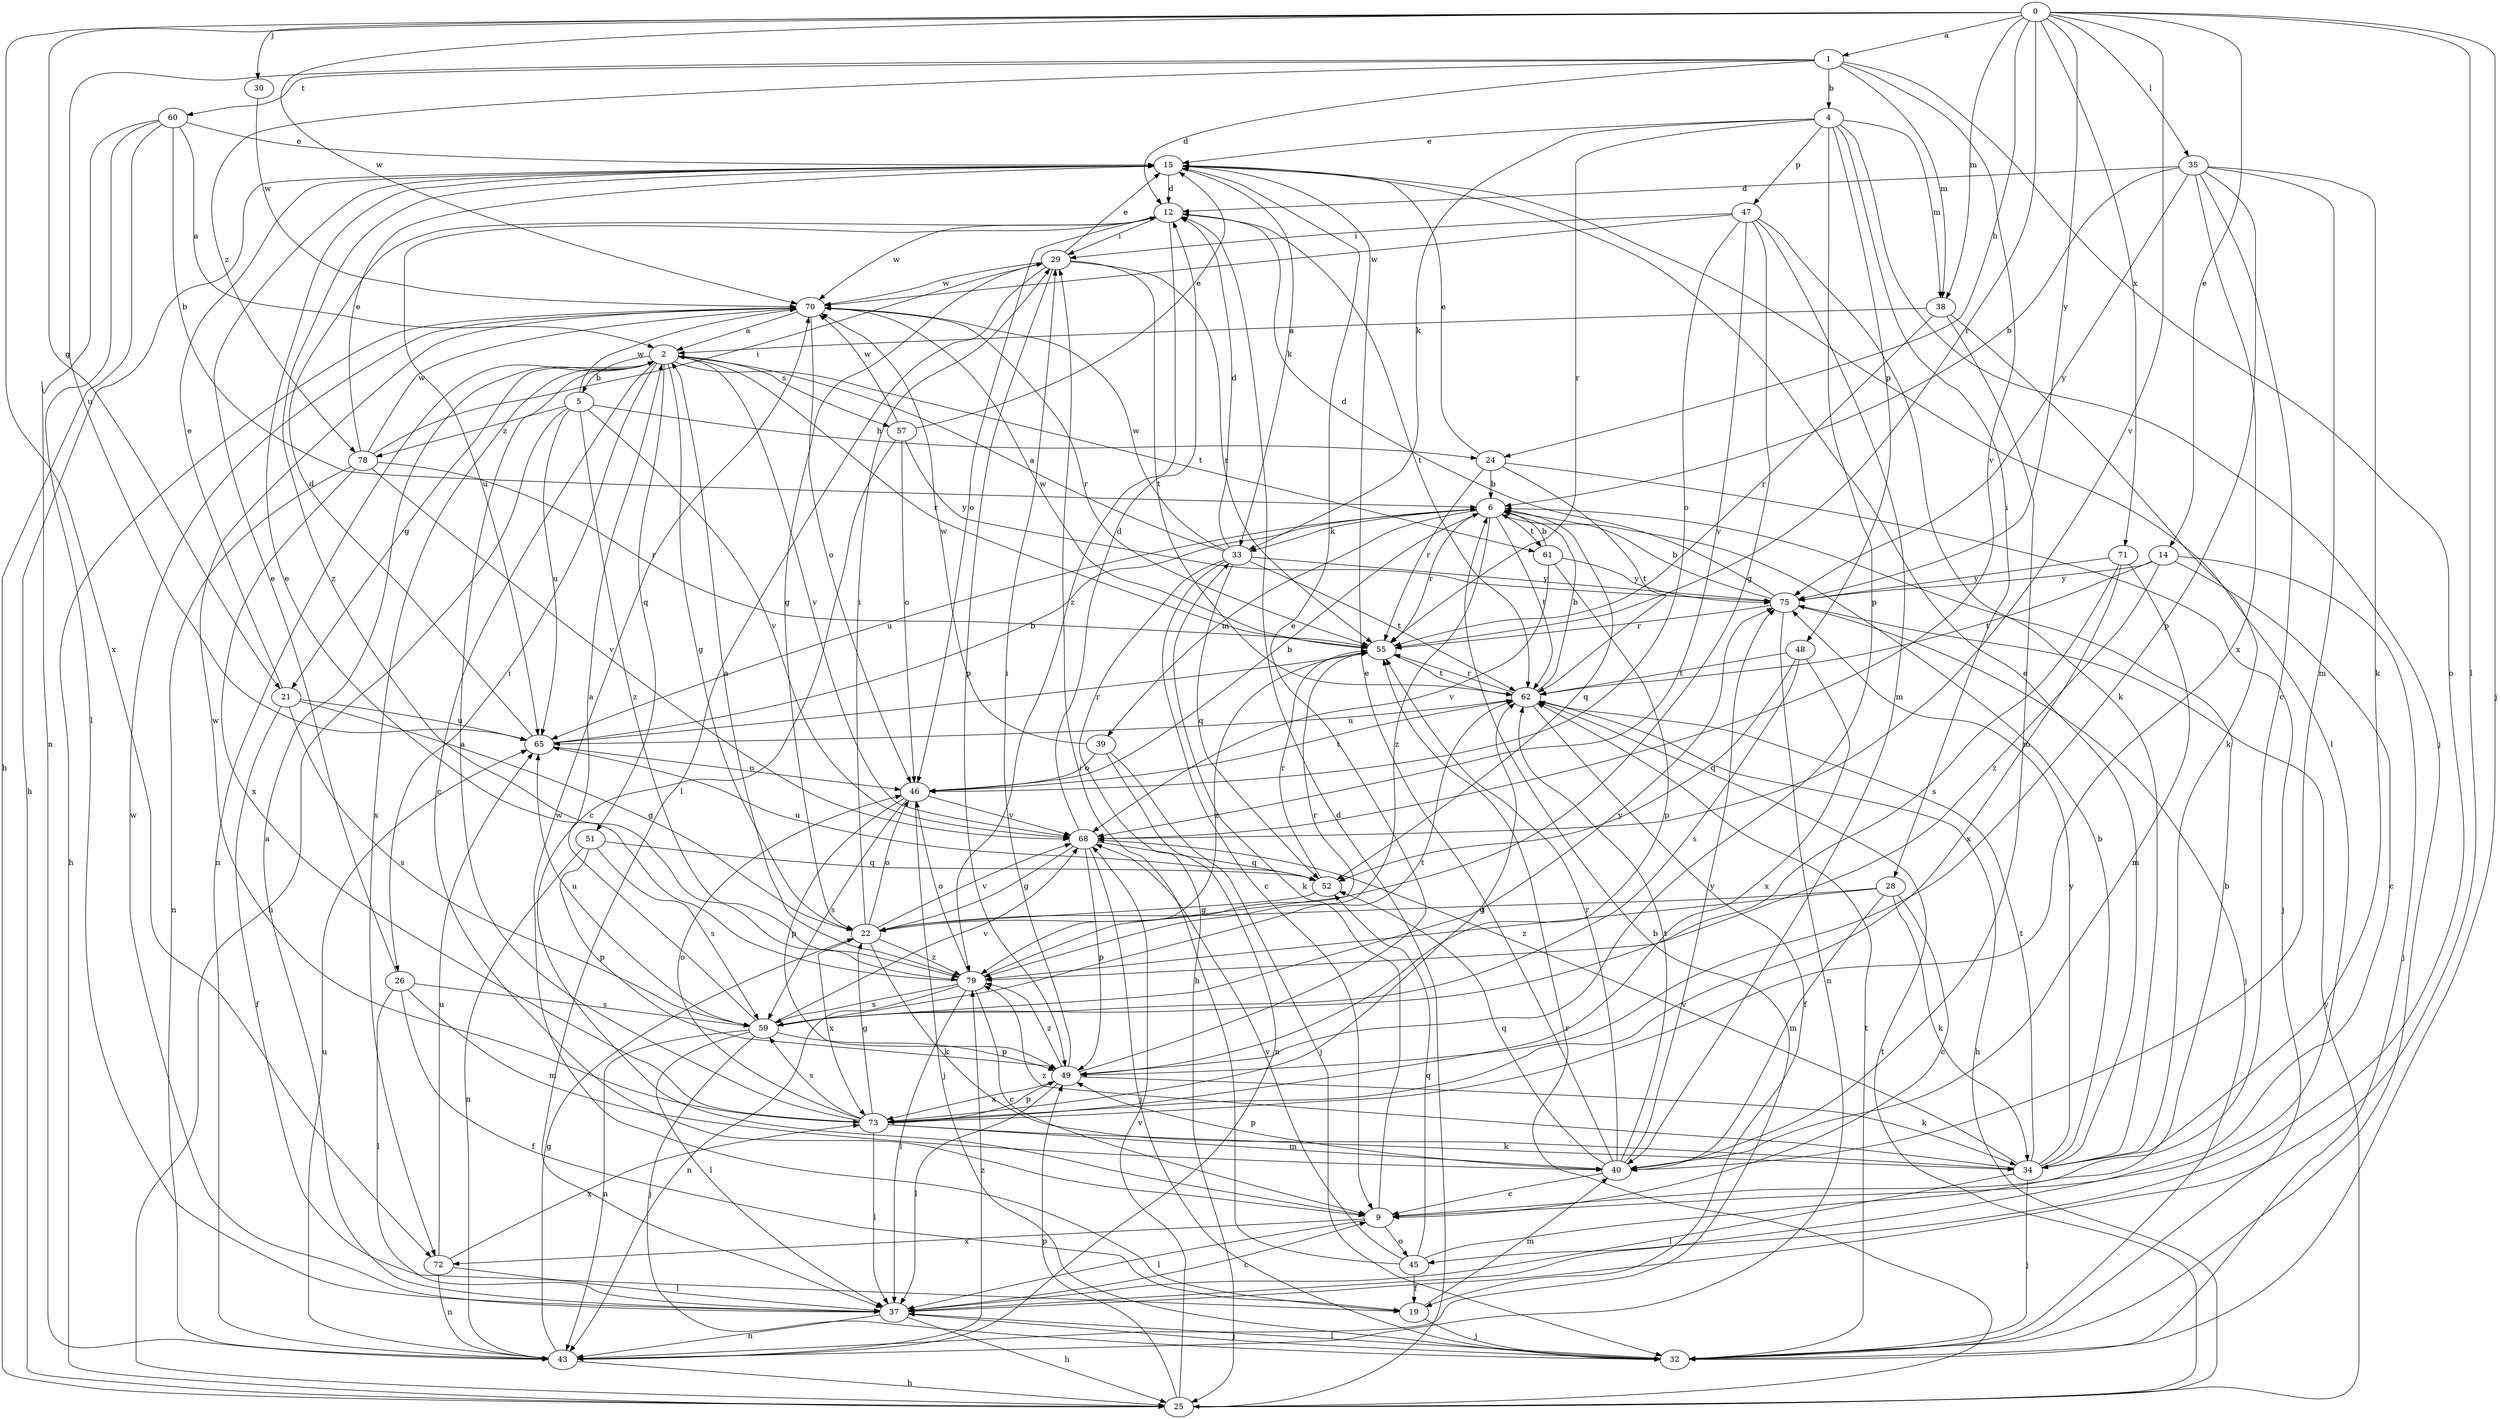 strict digraph  {
0;
1;
2;
4;
5;
6;
9;
12;
14;
15;
19;
21;
22;
24;
25;
26;
28;
29;
30;
32;
33;
34;
35;
37;
38;
39;
40;
43;
45;
46;
47;
48;
49;
51;
52;
55;
57;
59;
60;
61;
62;
65;
68;
70;
71;
72;
73;
75;
78;
79;
0 -> 1  [label=a];
0 -> 14  [label=e];
0 -> 21  [label=g];
0 -> 24  [label=h];
0 -> 30  [label=j];
0 -> 32  [label=j];
0 -> 35  [label=l];
0 -> 37  [label=l];
0 -> 38  [label=m];
0 -> 55  [label=r];
0 -> 68  [label=v];
0 -> 70  [label=w];
0 -> 71  [label=x];
0 -> 72  [label=x];
0 -> 75  [label=y];
1 -> 4  [label=b];
1 -> 12  [label=d];
1 -> 38  [label=m];
1 -> 45  [label=o];
1 -> 60  [label=t];
1 -> 65  [label=u];
1 -> 68  [label=v];
1 -> 78  [label=z];
2 -> 5  [label=b];
2 -> 9  [label=c];
2 -> 21  [label=g];
2 -> 22  [label=g];
2 -> 26  [label=i];
2 -> 43  [label=n];
2 -> 51  [label=q];
2 -> 55  [label=r];
2 -> 57  [label=s];
2 -> 61  [label=t];
2 -> 68  [label=v];
2 -> 72  [label=x];
4 -> 15  [label=e];
4 -> 28  [label=i];
4 -> 32  [label=j];
4 -> 33  [label=k];
4 -> 38  [label=m];
4 -> 47  [label=p];
4 -> 48  [label=p];
4 -> 49  [label=p];
4 -> 55  [label=r];
5 -> 24  [label=h];
5 -> 25  [label=h];
5 -> 65  [label=u];
5 -> 68  [label=v];
5 -> 70  [label=w];
5 -> 78  [label=z];
5 -> 79  [label=z];
6 -> 33  [label=k];
6 -> 39  [label=m];
6 -> 52  [label=q];
6 -> 55  [label=r];
6 -> 61  [label=t];
6 -> 62  [label=t];
6 -> 65  [label=u];
6 -> 79  [label=z];
9 -> 33  [label=k];
9 -> 37  [label=l];
9 -> 45  [label=o];
9 -> 72  [label=x];
12 -> 29  [label=i];
12 -> 46  [label=o];
12 -> 62  [label=t];
12 -> 65  [label=u];
12 -> 70  [label=w];
12 -> 79  [label=z];
14 -> 9  [label=c];
14 -> 32  [label=j];
14 -> 62  [label=t];
14 -> 75  [label=y];
14 -> 79  [label=z];
15 -> 12  [label=d];
15 -> 25  [label=h];
15 -> 33  [label=k];
15 -> 37  [label=l];
15 -> 79  [label=z];
19 -> 32  [label=j];
19 -> 40  [label=m];
19 -> 70  [label=w];
21 -> 15  [label=e];
21 -> 19  [label=f];
21 -> 22  [label=g];
21 -> 59  [label=s];
21 -> 65  [label=u];
22 -> 29  [label=i];
22 -> 34  [label=k];
22 -> 46  [label=o];
22 -> 68  [label=v];
22 -> 73  [label=x];
22 -> 79  [label=z];
24 -> 6  [label=b];
24 -> 15  [label=e];
24 -> 32  [label=j];
24 -> 55  [label=r];
24 -> 62  [label=t];
25 -> 12  [label=d];
25 -> 49  [label=p];
25 -> 55  [label=r];
25 -> 62  [label=t];
25 -> 68  [label=v];
25 -> 75  [label=y];
26 -> 15  [label=e];
26 -> 19  [label=f];
26 -> 37  [label=l];
26 -> 40  [label=m];
26 -> 59  [label=s];
28 -> 9  [label=c];
28 -> 22  [label=g];
28 -> 34  [label=k];
28 -> 40  [label=m];
28 -> 79  [label=z];
29 -> 15  [label=e];
29 -> 22  [label=g];
29 -> 37  [label=l];
29 -> 49  [label=p];
29 -> 55  [label=r];
29 -> 62  [label=t];
29 -> 70  [label=w];
30 -> 70  [label=w];
32 -> 37  [label=l];
32 -> 62  [label=t];
33 -> 2  [label=a];
33 -> 9  [label=c];
33 -> 12  [label=d];
33 -> 25  [label=h];
33 -> 52  [label=q];
33 -> 62  [label=t];
33 -> 70  [label=w];
33 -> 75  [label=y];
34 -> 6  [label=b];
34 -> 15  [label=e];
34 -> 32  [label=j];
34 -> 37  [label=l];
34 -> 62  [label=t];
34 -> 68  [label=v];
34 -> 75  [label=y];
34 -> 79  [label=z];
35 -> 6  [label=b];
35 -> 9  [label=c];
35 -> 12  [label=d];
35 -> 34  [label=k];
35 -> 40  [label=m];
35 -> 49  [label=p];
35 -> 73  [label=x];
35 -> 75  [label=y];
37 -> 2  [label=a];
37 -> 9  [label=c];
37 -> 25  [label=h];
37 -> 32  [label=j];
37 -> 43  [label=n];
37 -> 70  [label=w];
38 -> 2  [label=a];
38 -> 34  [label=k];
38 -> 40  [label=m];
38 -> 55  [label=r];
39 -> 32  [label=j];
39 -> 43  [label=n];
39 -> 46  [label=o];
39 -> 70  [label=w];
40 -> 9  [label=c];
40 -> 15  [label=e];
40 -> 49  [label=p];
40 -> 52  [label=q];
40 -> 55  [label=r];
40 -> 62  [label=t];
40 -> 75  [label=y];
43 -> 6  [label=b];
43 -> 22  [label=g];
43 -> 25  [label=h];
43 -> 65  [label=u];
43 -> 79  [label=z];
45 -> 6  [label=b];
45 -> 19  [label=f];
45 -> 29  [label=i];
45 -> 52  [label=q];
45 -> 68  [label=v];
46 -> 6  [label=b];
46 -> 32  [label=j];
46 -> 49  [label=p];
46 -> 59  [label=s];
46 -> 62  [label=t];
46 -> 68  [label=v];
47 -> 22  [label=g];
47 -> 29  [label=i];
47 -> 34  [label=k];
47 -> 40  [label=m];
47 -> 46  [label=o];
47 -> 68  [label=v];
47 -> 70  [label=w];
48 -> 52  [label=q];
48 -> 59  [label=s];
48 -> 62  [label=t];
48 -> 73  [label=x];
49 -> 15  [label=e];
49 -> 29  [label=i];
49 -> 34  [label=k];
49 -> 37  [label=l];
49 -> 73  [label=x];
49 -> 79  [label=z];
51 -> 43  [label=n];
51 -> 49  [label=p];
51 -> 52  [label=q];
51 -> 59  [label=s];
52 -> 22  [label=g];
52 -> 55  [label=r];
52 -> 65  [label=u];
55 -> 62  [label=t];
55 -> 70  [label=w];
55 -> 79  [label=z];
57 -> 9  [label=c];
57 -> 15  [label=e];
57 -> 46  [label=o];
57 -> 70  [label=w];
57 -> 75  [label=y];
59 -> 2  [label=a];
59 -> 32  [label=j];
59 -> 37  [label=l];
59 -> 43  [label=n];
59 -> 49  [label=p];
59 -> 62  [label=t];
59 -> 65  [label=u];
59 -> 68  [label=v];
59 -> 75  [label=y];
60 -> 2  [label=a];
60 -> 6  [label=b];
60 -> 15  [label=e];
60 -> 25  [label=h];
60 -> 37  [label=l];
60 -> 43  [label=n];
61 -> 6  [label=b];
61 -> 49  [label=p];
61 -> 68  [label=v];
61 -> 75  [label=y];
62 -> 6  [label=b];
62 -> 19  [label=f];
62 -> 25  [label=h];
62 -> 55  [label=r];
62 -> 65  [label=u];
65 -> 6  [label=b];
65 -> 12  [label=d];
65 -> 46  [label=o];
65 -> 55  [label=r];
68 -> 12  [label=d];
68 -> 22  [label=g];
68 -> 32  [label=j];
68 -> 49  [label=p];
68 -> 52  [label=q];
70 -> 2  [label=a];
70 -> 25  [label=h];
70 -> 46  [label=o];
70 -> 55  [label=r];
71 -> 40  [label=m];
71 -> 59  [label=s];
71 -> 73  [label=x];
71 -> 75  [label=y];
72 -> 37  [label=l];
72 -> 43  [label=n];
72 -> 65  [label=u];
72 -> 73  [label=x];
73 -> 2  [label=a];
73 -> 22  [label=g];
73 -> 34  [label=k];
73 -> 37  [label=l];
73 -> 40  [label=m];
73 -> 46  [label=o];
73 -> 49  [label=p];
73 -> 59  [label=s];
73 -> 62  [label=t];
73 -> 70  [label=w];
75 -> 6  [label=b];
75 -> 12  [label=d];
75 -> 32  [label=j];
75 -> 43  [label=n];
75 -> 55  [label=r];
78 -> 15  [label=e];
78 -> 29  [label=i];
78 -> 43  [label=n];
78 -> 55  [label=r];
78 -> 68  [label=v];
78 -> 70  [label=w];
78 -> 73  [label=x];
79 -> 2  [label=a];
79 -> 9  [label=c];
79 -> 15  [label=e];
79 -> 37  [label=l];
79 -> 43  [label=n];
79 -> 46  [label=o];
79 -> 55  [label=r];
79 -> 59  [label=s];
}
